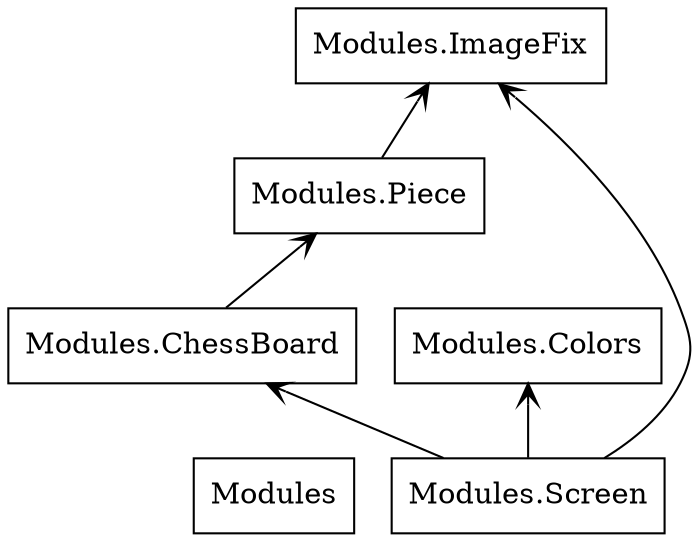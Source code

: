 digraph "packages_ChessBoard" {
rankdir=BT
charset="utf-8"
"Modules" [color="black", label="Modules", shape="box", style="solid"];
"Modules.ChessBoard" [color="black", label="Modules.ChessBoard", shape="box", style="solid"];
"Modules.Colors" [color="black", label="Modules.Colors", shape="box", style="solid"];
"Modules.ImageFix" [color="black", label="Modules.ImageFix", shape="box", style="solid"];
"Modules.Piece" [color="black", label="Modules.Piece", shape="box", style="solid"];
"Modules.Screen" [color="black", label="Modules.Screen", shape="box", style="solid"];
"Modules.ChessBoard" -> "Modules.Piece" [arrowhead="open", arrowtail="none"];
"Modules.Piece" -> "Modules.ImageFix" [arrowhead="open", arrowtail="none"];
"Modules.Screen" -> "Modules.ChessBoard" [arrowhead="open", arrowtail="none"];
"Modules.Screen" -> "Modules.Colors" [arrowhead="open", arrowtail="none"];
"Modules.Screen" -> "Modules.ImageFix" [arrowhead="open", arrowtail="none"];
}
